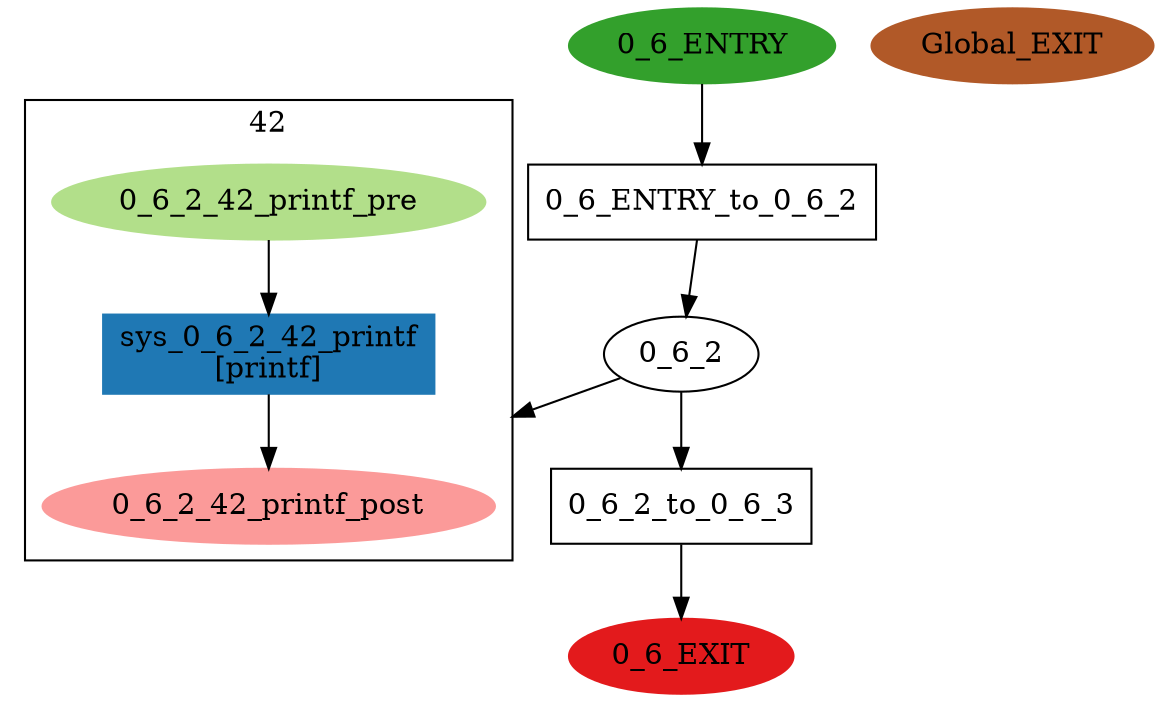 digraph model { 
compound=true; 
node  [style="filled", colorscheme="paired12"];  "0_6_EXIT" [shape=ellipse, color=6, style=filled];
  "Global_EXIT" [shape=ellipse, color=12, style=filled];
  "0_6_2" [shape=ellipse, style=""];
subgraph "cluster_0_6_2_42" { 
label="42"  "0_6_2_42_printf_post" [shape=ellipse, style=""];
  "0_6_2_42_printf_pre" [shape=ellipse, style=""];
  "sys_0_6_2_42_printf" [shape=box, style=""];
  "sys_0_6_2_42_printf" [color=2, style=filled];
  "sys_0_6_2_42_printf" [label="sys_0_6_2_42_printf\n[printf]"];
  "0_6_2_42_printf_pre" -> "sys_0_6_2_42_printf" [label="", arrowhead="normal"];
  "sys_0_6_2_42_printf" -> "0_6_2_42_printf_post" [label="", arrowhead="normal"];
}
  "0_6_2" -> "0_6_2_42_printf_post" [lhead="cluster_0_6_2_42"];
  "0_6_2_42_printf_pre" [color=3, style=filled];
  "0_6_2_42_printf_post" [color=5, style=filled];
  "0_6_ENTRY" [shape=ellipse, color=4, style=filled];
  "0_6_ENTRY_to_0_6_2" [shape=box, style=""];
  "0_6_ENTRY_to_0_6_2" [label="0_6_ENTRY_to_0_6_2\n"];
  "0_6_2_to_0_6_3" [shape=box, style=""];
  "0_6_2_to_0_6_3" [label="0_6_2_to_0_6_3\n"];
  "0_6_ENTRY_to_0_6_2" -> "0_6_2" [label="", arrowhead="normal"];
  "0_6_2" -> "0_6_2_to_0_6_3" [label="", arrowhead="normal"];
  "0_6_ENTRY" -> "0_6_ENTRY_to_0_6_2" [label="", arrowhead="normal"];
  "0_6_2_to_0_6_3" -> "0_6_EXIT" [label="", arrowhead="normal"];
}
